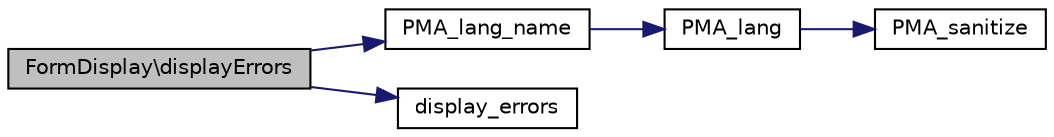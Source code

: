 digraph G
{
  edge [fontname="Helvetica",fontsize="10",labelfontname="Helvetica",labelfontsize="10"];
  node [fontname="Helvetica",fontsize="10",shape=record];
  rankdir="LR";
  Node1 [label="FormDisplay\\displayErrors",height=0.2,width=0.4,color="black", fillcolor="grey75", style="filled" fontcolor="black"];
  Node1 -> Node2 [color="midnightblue",fontsize="10",style="solid",fontname="Helvetica"];
  Node2 [label="PMA_lang_name",height=0.2,width=0.4,color="black", fillcolor="white", style="filled",URL="$config__functions_8lib_8php.html#abb92ee2d7974f0a9e51659617aac21f2",tooltip="Returns translated field name/description or comment."];
  Node2 -> Node3 [color="midnightblue",fontsize="10",style="solid",fontname="Helvetica"];
  Node3 [label="PMA_lang",height=0.2,width=0.4,color="black", fillcolor="white", style="filled",URL="$config__functions_8lib_8php.html#ae8ad142244b34b6ca9cacb76cd5a65ed",tooltip="Returns sanitized language string, taking into account our special codes for formatting."];
  Node3 -> Node4 [color="midnightblue",fontsize="10",style="solid",fontname="Helvetica"];
  Node4 [label="PMA_sanitize",height=0.2,width=0.4,color="black", fillcolor="white", style="filled",URL="$sanitizing_8lib_8php.html#ac0444f97c4d50f0e109dc0ec5d86b665",tooltip="Sanitizes $message, taking into account our special codes for formatting."];
  Node1 -> Node5 [color="midnightblue",fontsize="10",style="solid",fontname="Helvetica"];
  Node5 [label="display_errors",height=0.2,width=0.4,color="black", fillcolor="white", style="filled",URL="$FormDisplay_8tpl_8php.html#a139c7170f5a6afdd78c90d9bdb2e4d92",tooltip="Displays error list."];
}
